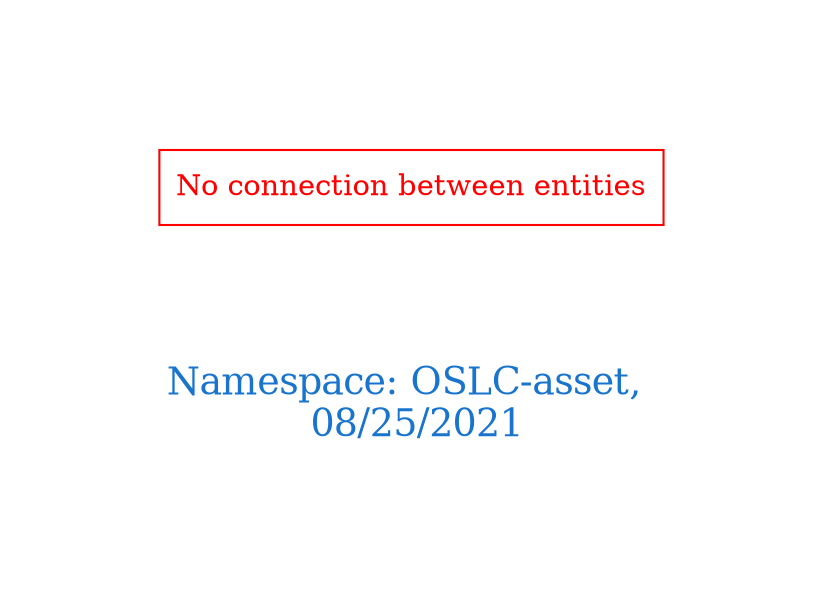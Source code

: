 digraph OGIT_ontology {
 graph [ rankdir= LR,pad=1 
fontsize = 18,
fontcolor= dodgerblue3,label = "\n\n\nNamespace: OSLC-asset, \n 08/25/2021"];
node[shape=polygon];
edge [  color="gray81"];

"No connection between entities" [fontcolor = "red",color="red", shape="polygon"]
}
